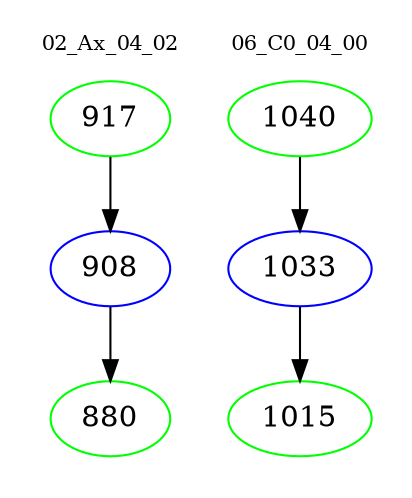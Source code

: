 digraph{
subgraph cluster_0 {
color = white
label = "02_Ax_04_02";
fontsize=10;
T0_917 [label="917", color="green"]
T0_917 -> T0_908 [color="black"]
T0_908 [label="908", color="blue"]
T0_908 -> T0_880 [color="black"]
T0_880 [label="880", color="green"]
}
subgraph cluster_1 {
color = white
label = "06_C0_04_00";
fontsize=10;
T1_1040 [label="1040", color="green"]
T1_1040 -> T1_1033 [color="black"]
T1_1033 [label="1033", color="blue"]
T1_1033 -> T1_1015 [color="black"]
T1_1015 [label="1015", color="green"]
}
}
